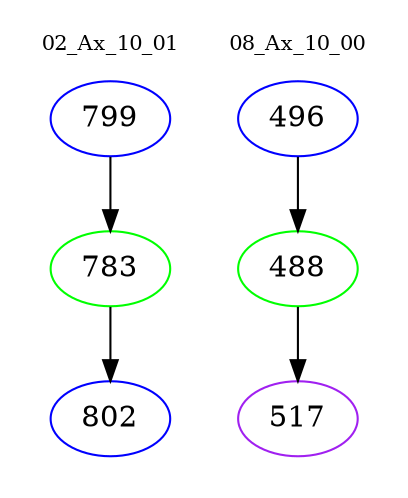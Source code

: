 digraph{
subgraph cluster_0 {
color = white
label = "02_Ax_10_01";
fontsize=10;
T0_799 [label="799", color="blue"]
T0_799 -> T0_783 [color="black"]
T0_783 [label="783", color="green"]
T0_783 -> T0_802 [color="black"]
T0_802 [label="802", color="blue"]
}
subgraph cluster_1 {
color = white
label = "08_Ax_10_00";
fontsize=10;
T1_496 [label="496", color="blue"]
T1_496 -> T1_488 [color="black"]
T1_488 [label="488", color="green"]
T1_488 -> T1_517 [color="black"]
T1_517 [label="517", color="purple"]
}
}
